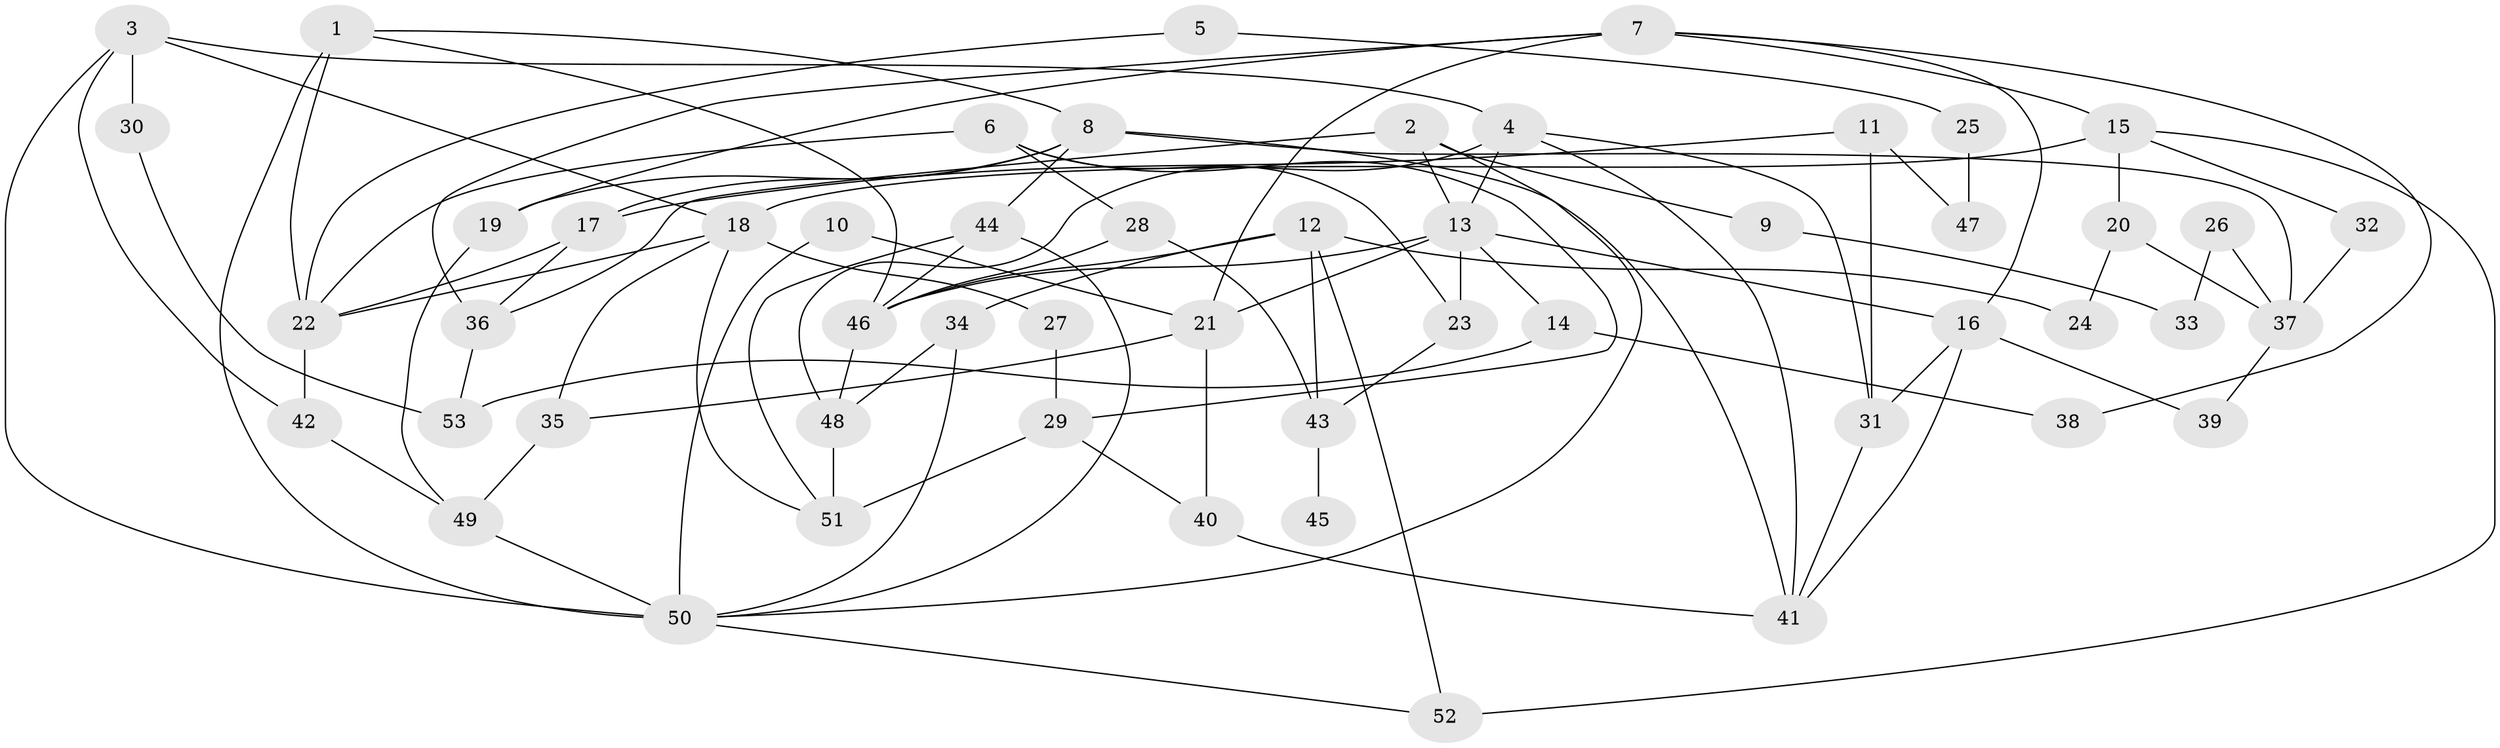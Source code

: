 // original degree distribution, {4: 0.17142857142857143, 2: 0.3047619047619048, 9: 0.009523809523809525, 5: 0.10476190476190476, 3: 0.2571428571428571, 7: 0.009523809523809525, 1: 0.13333333333333333, 6: 0.009523809523809525}
// Generated by graph-tools (version 1.1) at 2025/01/03/09/25 03:01:04]
// undirected, 53 vertices, 98 edges
graph export_dot {
graph [start="1"]
  node [color=gray90,style=filled];
  1;
  2;
  3;
  4;
  5;
  6;
  7;
  8;
  9;
  10;
  11;
  12;
  13;
  14;
  15;
  16;
  17;
  18;
  19;
  20;
  21;
  22;
  23;
  24;
  25;
  26;
  27;
  28;
  29;
  30;
  31;
  32;
  33;
  34;
  35;
  36;
  37;
  38;
  39;
  40;
  41;
  42;
  43;
  44;
  45;
  46;
  47;
  48;
  49;
  50;
  51;
  52;
  53;
  1 -- 8 [weight=1.0];
  1 -- 22 [weight=1.0];
  1 -- 46 [weight=1.0];
  1 -- 50 [weight=1.0];
  2 -- 9 [weight=1.0];
  2 -- 13 [weight=1.0];
  2 -- 36 [weight=1.0];
  2 -- 50 [weight=1.0];
  3 -- 4 [weight=1.0];
  3 -- 18 [weight=1.0];
  3 -- 30 [weight=1.0];
  3 -- 42 [weight=1.0];
  3 -- 50 [weight=1.0];
  4 -- 13 [weight=1.0];
  4 -- 31 [weight=1.0];
  4 -- 41 [weight=1.0];
  4 -- 48 [weight=2.0];
  5 -- 22 [weight=1.0];
  5 -- 25 [weight=1.0];
  6 -- 22 [weight=1.0];
  6 -- 23 [weight=1.0];
  6 -- 28 [weight=1.0];
  6 -- 29 [weight=1.0];
  7 -- 15 [weight=1.0];
  7 -- 16 [weight=1.0];
  7 -- 19 [weight=1.0];
  7 -- 21 [weight=1.0];
  7 -- 36 [weight=1.0];
  7 -- 38 [weight=1.0];
  8 -- 17 [weight=1.0];
  8 -- 19 [weight=1.0];
  8 -- 37 [weight=1.0];
  8 -- 41 [weight=1.0];
  8 -- 44 [weight=1.0];
  9 -- 33 [weight=1.0];
  10 -- 21 [weight=1.0];
  10 -- 50 [weight=2.0];
  11 -- 17 [weight=1.0];
  11 -- 31 [weight=1.0];
  11 -- 47 [weight=1.0];
  12 -- 24 [weight=1.0];
  12 -- 34 [weight=1.0];
  12 -- 43 [weight=1.0];
  12 -- 46 [weight=1.0];
  12 -- 52 [weight=1.0];
  13 -- 14 [weight=1.0];
  13 -- 16 [weight=1.0];
  13 -- 21 [weight=1.0];
  13 -- 23 [weight=1.0];
  13 -- 46 [weight=1.0];
  14 -- 38 [weight=1.0];
  14 -- 53 [weight=1.0];
  15 -- 18 [weight=1.0];
  15 -- 20 [weight=1.0];
  15 -- 32 [weight=1.0];
  15 -- 52 [weight=1.0];
  16 -- 31 [weight=1.0];
  16 -- 39 [weight=1.0];
  16 -- 41 [weight=1.0];
  17 -- 22 [weight=1.0];
  17 -- 36 [weight=1.0];
  18 -- 22 [weight=1.0];
  18 -- 27 [weight=1.0];
  18 -- 35 [weight=1.0];
  18 -- 51 [weight=1.0];
  19 -- 49 [weight=1.0];
  20 -- 24 [weight=1.0];
  20 -- 37 [weight=1.0];
  21 -- 35 [weight=1.0];
  21 -- 40 [weight=1.0];
  22 -- 42 [weight=1.0];
  23 -- 43 [weight=1.0];
  25 -- 47 [weight=1.0];
  26 -- 33 [weight=2.0];
  26 -- 37 [weight=1.0];
  27 -- 29 [weight=1.0];
  28 -- 43 [weight=1.0];
  28 -- 46 [weight=1.0];
  29 -- 40 [weight=1.0];
  29 -- 51 [weight=2.0];
  30 -- 53 [weight=1.0];
  31 -- 41 [weight=1.0];
  32 -- 37 [weight=1.0];
  34 -- 48 [weight=1.0];
  34 -- 50 [weight=1.0];
  35 -- 49 [weight=1.0];
  36 -- 53 [weight=1.0];
  37 -- 39 [weight=1.0];
  40 -- 41 [weight=1.0];
  42 -- 49 [weight=1.0];
  43 -- 45 [weight=1.0];
  44 -- 46 [weight=1.0];
  44 -- 50 [weight=1.0];
  44 -- 51 [weight=1.0];
  46 -- 48 [weight=1.0];
  48 -- 51 [weight=1.0];
  49 -- 50 [weight=1.0];
  50 -- 52 [weight=1.0];
}
